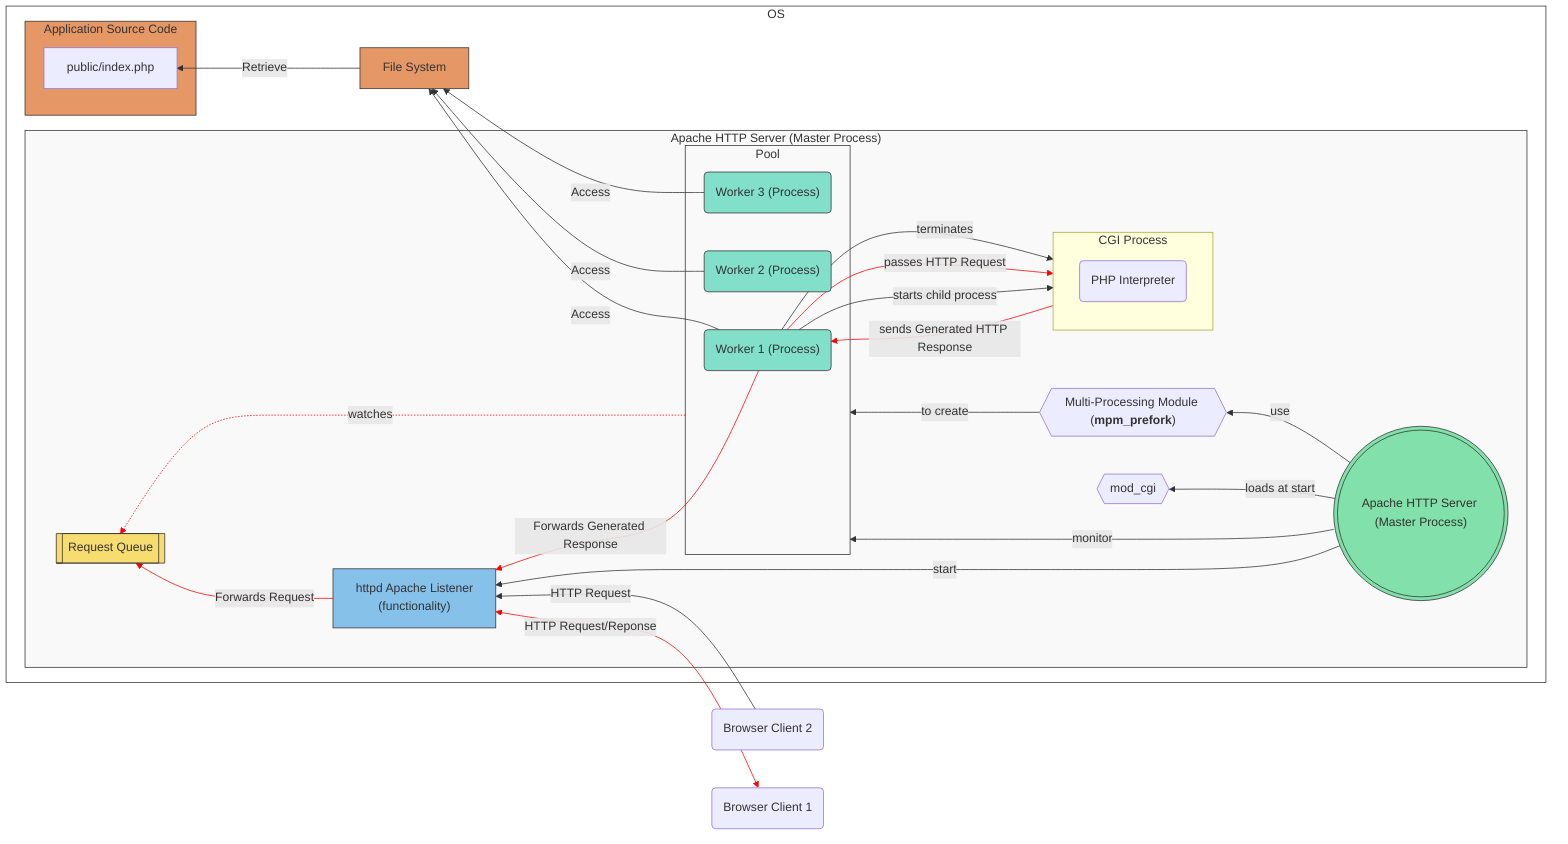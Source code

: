 graph RL;
  Browser1(Browser Client 1) <--> |HTTP Request/Reponse|HttpdModule;
  Browser2(Browser Client 2) --> |HTTP Request|HttpdModule;
  subgraph OS[OS]
    style OS fill:#ffffff00,stroke:#333;
    subgraph Apache["Apache HTTP Server (Master Process)"]
        HttpdModule["httpd Apache Listener<br>(functionality)"] -->|Forwards Request| Queue;
        MP((("Apache HTTP Server (Master Process)"))) -->|use|MPM;
        MP --> |monitor|Pool;
        MP --> |start|HttpdModule;
        MPM --> |to create|Pool;
        style Apache fill:#f9f9f9,stroke:#333;
        Queue[[Request Queue]];
        MPM{{"`Multi-Processing Module (**mpm_prefork**)`"}}
        MODP{{"mod_cgi"}}
        MP --> |loads at start|MODP
        subgraph Pool[Pool]
            direction TB;
            style Pool fill:#f9f9f9,stroke:#333;
            Worker1("Worker 1 (Process)");

            Worker2("Worker 2 (Process)");

            Worker3("Worker 3 (Process)");

        end
        Pool -. "watches" .-> Queue;

        subgraph CGI_Process["CGI Process"]
            PI("PHP Interpreter");
        end 

        Worker1 -->|starts child process|CGI_Process;
        Worker1 -->|passes HTTP Request|CGI_Process;
        CGI_Process --> |sends Generated HTTP Response|Worker1;
        Worker1 --> |terminates|CGI_Process;


    end
    Worker1 -->|Access| FileSystem[File System];
    Worker1 -->|Forwards Generated Response|HttpdModule;
    Worker2 -->|Access| FileSystem;
    Worker3 -->|Access| FileSystem;
    FileSystem -->|Retrieve| WelcomePage[public/index.php];
    subgraph SourceCode[Application Source Code]
        style SourceCode fill:#f9f9f9,stroke:#333;
        WelcomePage[public/index.php];
    end
  end
  style HttpdModule fill:#85C1E9,stroke:#333;
  style Queue fill:#F7DC6F,stroke:#333;
  style Worker1 fill:#82E0CA,stroke:#333;
  style Worker2 fill:#82E0CA,stroke:#333;
  style Worker3 fill:#82E0CA,stroke:#333;
  style FileSystem fill:#E59866,stroke:#333;
  style SourceCode fill:#E59866,stroke:#333;
  style MP fill:#82E0AA,stroke:#333;
  linkStyle 0,2,8,10,11,14 stroke: red;